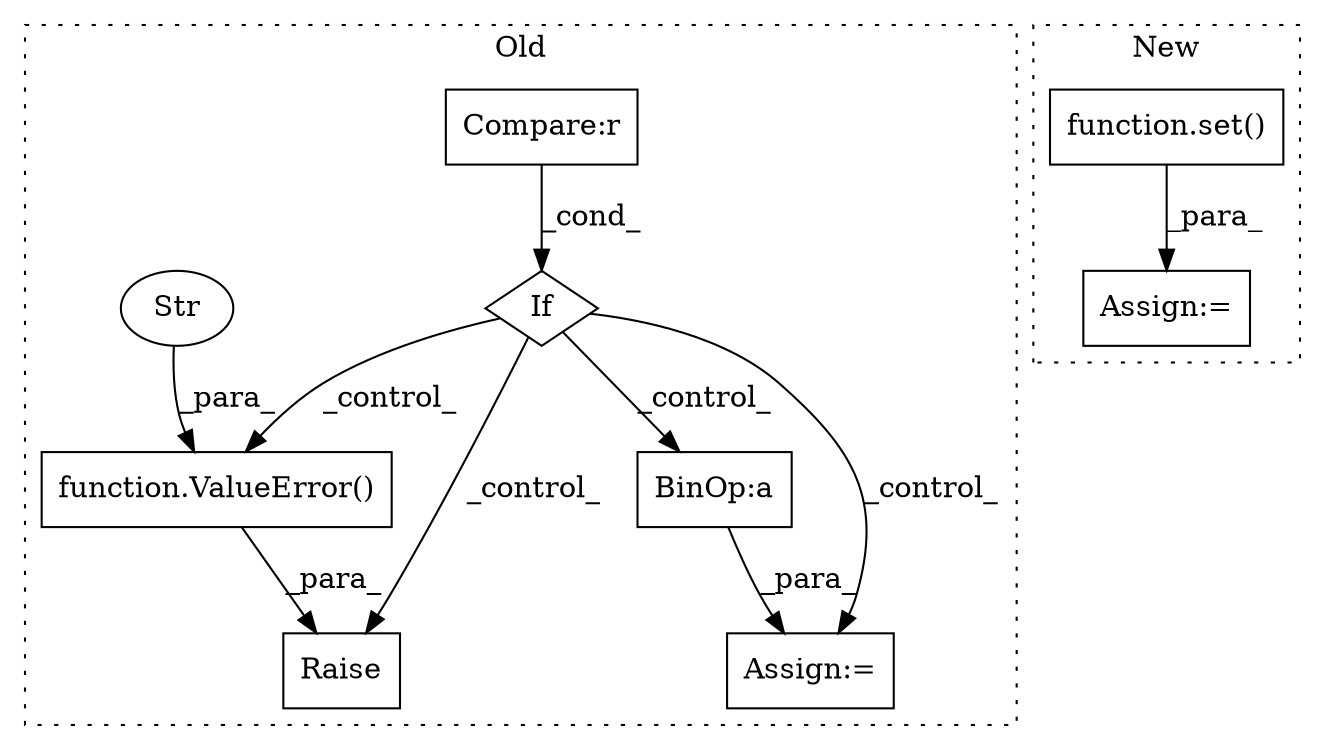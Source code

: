 digraph G {
subgraph cluster0 {
1 [label="function.ValueError()" a="75" s="892,959" l="11,1" shape="box"];
3 [label="Raise" a="91" s="886" l="6" shape="box"];
4 [label="Str" a="66" s="903" l="50" shape="ellipse"];
6 [label="If" a="96" s="852" l="3" shape="diamond"];
7 [label="Compare:r" a="40" s="855" l="21" shape="box"];
8 [label="BinOp:a" a="82" s="1034" l="3" shape="box"];
9 [label="Assign:=" a="68" s="1013" l="3" shape="box"];
label = "Old";
style="dotted";
}
subgraph cluster1 {
2 [label="function.set()" a="75" s="1449,1457" l="4,1" shape="box"];
5 [label="Assign:=" a="68" s="1425" l="3" shape="box"];
label = "New";
style="dotted";
}
1 -> 3 [label="_para_"];
2 -> 5 [label="_para_"];
4 -> 1 [label="_para_"];
6 -> 9 [label="_control_"];
6 -> 1 [label="_control_"];
6 -> 3 [label="_control_"];
6 -> 8 [label="_control_"];
7 -> 6 [label="_cond_"];
8 -> 9 [label="_para_"];
}